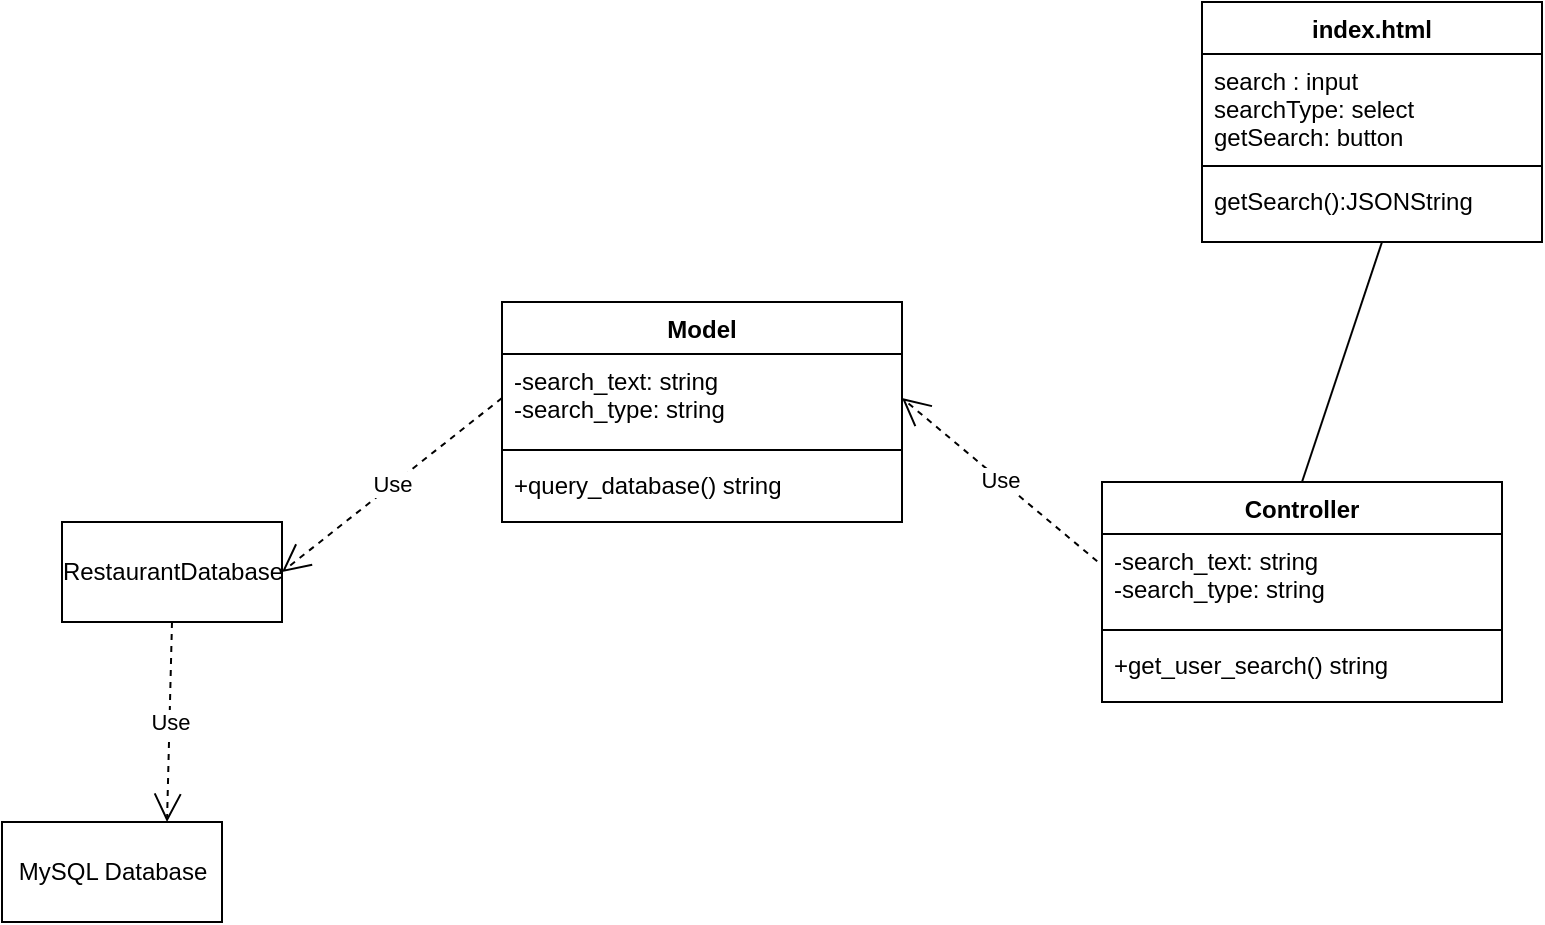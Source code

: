 <mxfile version="14.0.1" type="device"><diagram id="VYSAs37YGcOXf8TIxEo4" name="Page-1"><mxGraphModel dx="1422" dy="794" grid="1" gridSize="10" guides="1" tooltips="1" connect="1" arrows="1" fold="1" page="1" pageScale="1" pageWidth="850" pageHeight="1100" math="0" shadow="0"><root><mxCell id="0"/><mxCell id="1" parent="0"/><mxCell id="5PNWSCxunP3LFK9HshIh-18" value="Controller" style="swimlane;fontStyle=1;align=center;verticalAlign=top;childLayout=stackLayout;horizontal=1;startSize=26;horizontalStack=0;resizeParent=1;resizeParentMax=0;resizeLast=0;collapsible=1;marginBottom=0;" parent="1" vertex="1"><mxGeometry x="610" y="440" width="200" height="110" as="geometry"><mxRectangle x="670" y="415" width="90" height="26" as="alternateBounds"/></mxGeometry></mxCell><mxCell id="5PNWSCxunP3LFK9HshIh-19" value="-search_text: string&#10;-search_type: string" style="text;strokeColor=none;fillColor=none;align=left;verticalAlign=top;spacingLeft=4;spacingRight=4;overflow=hidden;rotatable=0;points=[[0,0.5],[1,0.5]];portConstraint=eastwest;" parent="5PNWSCxunP3LFK9HshIh-18" vertex="1"><mxGeometry y="26" width="200" height="44" as="geometry"/></mxCell><mxCell id="5PNWSCxunP3LFK9HshIh-20" value="" style="line;strokeWidth=1;fillColor=none;align=left;verticalAlign=middle;spacingTop=-1;spacingLeft=3;spacingRight=3;rotatable=0;labelPosition=right;points=[];portConstraint=eastwest;" parent="5PNWSCxunP3LFK9HshIh-18" vertex="1"><mxGeometry y="70" width="200" height="8" as="geometry"/></mxCell><mxCell id="5PNWSCxunP3LFK9HshIh-21" value="+get_user_search() string" style="text;strokeColor=none;fillColor=none;align=left;verticalAlign=top;spacingLeft=4;spacingRight=4;overflow=hidden;rotatable=0;points=[[0,0.5],[1,0.5]];portConstraint=eastwest;" parent="5PNWSCxunP3LFK9HshIh-18" vertex="1"><mxGeometry y="78" width="200" height="32" as="geometry"/></mxCell><mxCell id="5PNWSCxunP3LFK9HshIh-35" value="RestaurantDatabase" style="html=1;" parent="1" vertex="1"><mxGeometry x="90" y="460" width="110" height="50" as="geometry"/></mxCell><mxCell id="5PNWSCxunP3LFK9HshIh-36" value="MySQL Database" style="html=1;" parent="1" vertex="1"><mxGeometry x="60" y="610" width="110" height="50" as="geometry"/></mxCell><mxCell id="5PNWSCxunP3LFK9HshIh-37" value="Use" style="endArrow=open;endSize=12;dashed=1;html=1;exitX=0.5;exitY=1;exitDx=0;exitDy=0;entryX=0.75;entryY=0;entryDx=0;entryDy=0;" parent="1" source="5PNWSCxunP3LFK9HshIh-35" target="5PNWSCxunP3LFK9HshIh-36" edge="1"><mxGeometry width="160" relative="1" as="geometry"><mxPoint x="394" y="580" as="sourcePoint"/><mxPoint x="554" y="580" as="targetPoint"/><Array as="points"/></mxGeometry></mxCell><mxCell id="5PNWSCxunP3LFK9HshIh-50" value="Model" style="swimlane;fontStyle=1;align=center;verticalAlign=top;childLayout=stackLayout;horizontal=1;startSize=26;horizontalStack=0;resizeParent=1;resizeParentMax=0;resizeLast=0;collapsible=1;marginBottom=0;" parent="1" vertex="1"><mxGeometry x="310" y="350" width="200" height="110" as="geometry"><mxRectangle x="670" y="415" width="90" height="26" as="alternateBounds"/></mxGeometry></mxCell><mxCell id="5PNWSCxunP3LFK9HshIh-51" value="-search_text: string&#10;-search_type: string" style="text;strokeColor=none;fillColor=none;align=left;verticalAlign=top;spacingLeft=4;spacingRight=4;overflow=hidden;rotatable=0;points=[[0,0.5],[1,0.5]];portConstraint=eastwest;" parent="5PNWSCxunP3LFK9HshIh-50" vertex="1"><mxGeometry y="26" width="200" height="44" as="geometry"/></mxCell><mxCell id="5PNWSCxunP3LFK9HshIh-52" value="" style="line;strokeWidth=1;fillColor=none;align=left;verticalAlign=middle;spacingTop=-1;spacingLeft=3;spacingRight=3;rotatable=0;labelPosition=right;points=[];portConstraint=eastwest;" parent="5PNWSCxunP3LFK9HshIh-50" vertex="1"><mxGeometry y="70" width="200" height="8" as="geometry"/></mxCell><mxCell id="5PNWSCxunP3LFK9HshIh-53" value="+query_database() string" style="text;strokeColor=none;fillColor=none;align=left;verticalAlign=top;spacingLeft=4;spacingRight=4;overflow=hidden;rotatable=0;points=[[0,0.5],[1,0.5]];portConstraint=eastwest;" parent="5PNWSCxunP3LFK9HshIh-50" vertex="1"><mxGeometry y="78" width="200" height="32" as="geometry"/></mxCell><mxCell id="5PNWSCxunP3LFK9HshIh-55" value="Use" style="endArrow=open;endSize=12;dashed=1;html=1;exitX=-0.012;exitY=0.31;exitDx=0;exitDy=0;exitPerimeter=0;entryX=1;entryY=0.5;entryDx=0;entryDy=0;" parent="1" source="5PNWSCxunP3LFK9HshIh-19" target="5PNWSCxunP3LFK9HshIh-51" edge="1"><mxGeometry width="160" relative="1" as="geometry"><mxPoint x="670" y="600" as="sourcePoint"/><mxPoint x="830" y="600" as="targetPoint"/></mxGeometry></mxCell><mxCell id="5PNWSCxunP3LFK9HshIh-56" value="Use" style="endArrow=open;endSize=12;dashed=1;html=1;exitX=0;exitY=0.5;exitDx=0;exitDy=0;entryX=1;entryY=0.5;entryDx=0;entryDy=0;" parent="1" source="5PNWSCxunP3LFK9HshIh-51" target="5PNWSCxunP3LFK9HshIh-35" edge="1"><mxGeometry width="160" relative="1" as="geometry"><mxPoint x="267.6" y="411.64" as="sourcePoint"/><mxPoint x="170" y="330" as="targetPoint"/></mxGeometry></mxCell><mxCell id="5PNWSCxunP3LFK9HshIh-57" value="" style="endArrow=none;html=1;entryX=0.5;entryY=1;entryDx=0;entryDy=0;exitX=0.5;exitY=0;exitDx=0;exitDy=0;" parent="1" source="5PNWSCxunP3LFK9HshIh-18" edge="1"><mxGeometry width="50" height="50" relative="1" as="geometry"><mxPoint x="720" y="620" as="sourcePoint"/><mxPoint x="750" y="320" as="targetPoint"/></mxGeometry></mxCell><mxCell id="ZJqALG94yi31p8W-2OPm-1" value="index.html" style="swimlane;fontStyle=1;align=center;verticalAlign=top;childLayout=stackLayout;horizontal=1;startSize=26;horizontalStack=0;resizeParent=1;resizeParentMax=0;resizeLast=0;collapsible=1;marginBottom=0;" vertex="1" parent="1"><mxGeometry x="660" y="200" width="170" height="120" as="geometry"/></mxCell><mxCell id="ZJqALG94yi31p8W-2OPm-2" value="search : input&#10;searchType: select&#10;getSearch: button" style="text;strokeColor=none;fillColor=none;align=left;verticalAlign=top;spacingLeft=4;spacingRight=4;overflow=hidden;rotatable=0;points=[[0,0.5],[1,0.5]];portConstraint=eastwest;" vertex="1" parent="ZJqALG94yi31p8W-2OPm-1"><mxGeometry y="26" width="170" height="52" as="geometry"/></mxCell><mxCell id="ZJqALG94yi31p8W-2OPm-3" value="" style="line;strokeWidth=1;fillColor=none;align=left;verticalAlign=middle;spacingTop=-1;spacingLeft=3;spacingRight=3;rotatable=0;labelPosition=right;points=[];portConstraint=eastwest;" vertex="1" parent="ZJqALG94yi31p8W-2OPm-1"><mxGeometry y="78" width="170" height="8" as="geometry"/></mxCell><mxCell id="ZJqALG94yi31p8W-2OPm-4" value="getSearch():JSONString" style="text;strokeColor=none;fillColor=none;align=left;verticalAlign=top;spacingLeft=4;spacingRight=4;overflow=hidden;rotatable=0;points=[[0,0.5],[1,0.5]];portConstraint=eastwest;" vertex="1" parent="ZJqALG94yi31p8W-2OPm-1"><mxGeometry y="86" width="170" height="34" as="geometry"/></mxCell></root></mxGraphModel></diagram></mxfile>